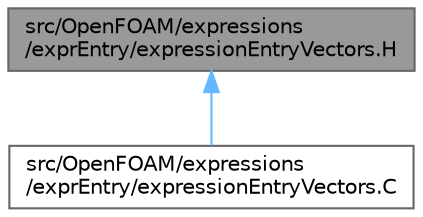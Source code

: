 digraph "src/OpenFOAM/expressions/exprEntry/expressionEntryVectors.H"
{
 // LATEX_PDF_SIZE
  bgcolor="transparent";
  edge [fontname=Helvetica,fontsize=10,labelfontname=Helvetica,labelfontsize=10];
  node [fontname=Helvetica,fontsize=10,shape=box,height=0.2,width=0.4];
  Node1 [id="Node000001",label="src/OpenFOAM/expressions\l/exprEntry/expressionEntryVectors.H",height=0.2,width=0.4,color="gray40", fillcolor="grey60", style="filled", fontcolor="black",tooltip="Creates an expression string from common VectorSpace types."];
  Node1 -> Node2 [id="edge1_Node000001_Node000002",dir="back",color="steelblue1",style="solid",tooltip=" "];
  Node2 [id="Node000002",label="src/OpenFOAM/expressions\l/exprEntry/expressionEntryVectors.C",height=0.2,width=0.4,color="grey40", fillcolor="white", style="filled",URL="$expressionEntryVectors_8C.html",tooltip=" "];
}
